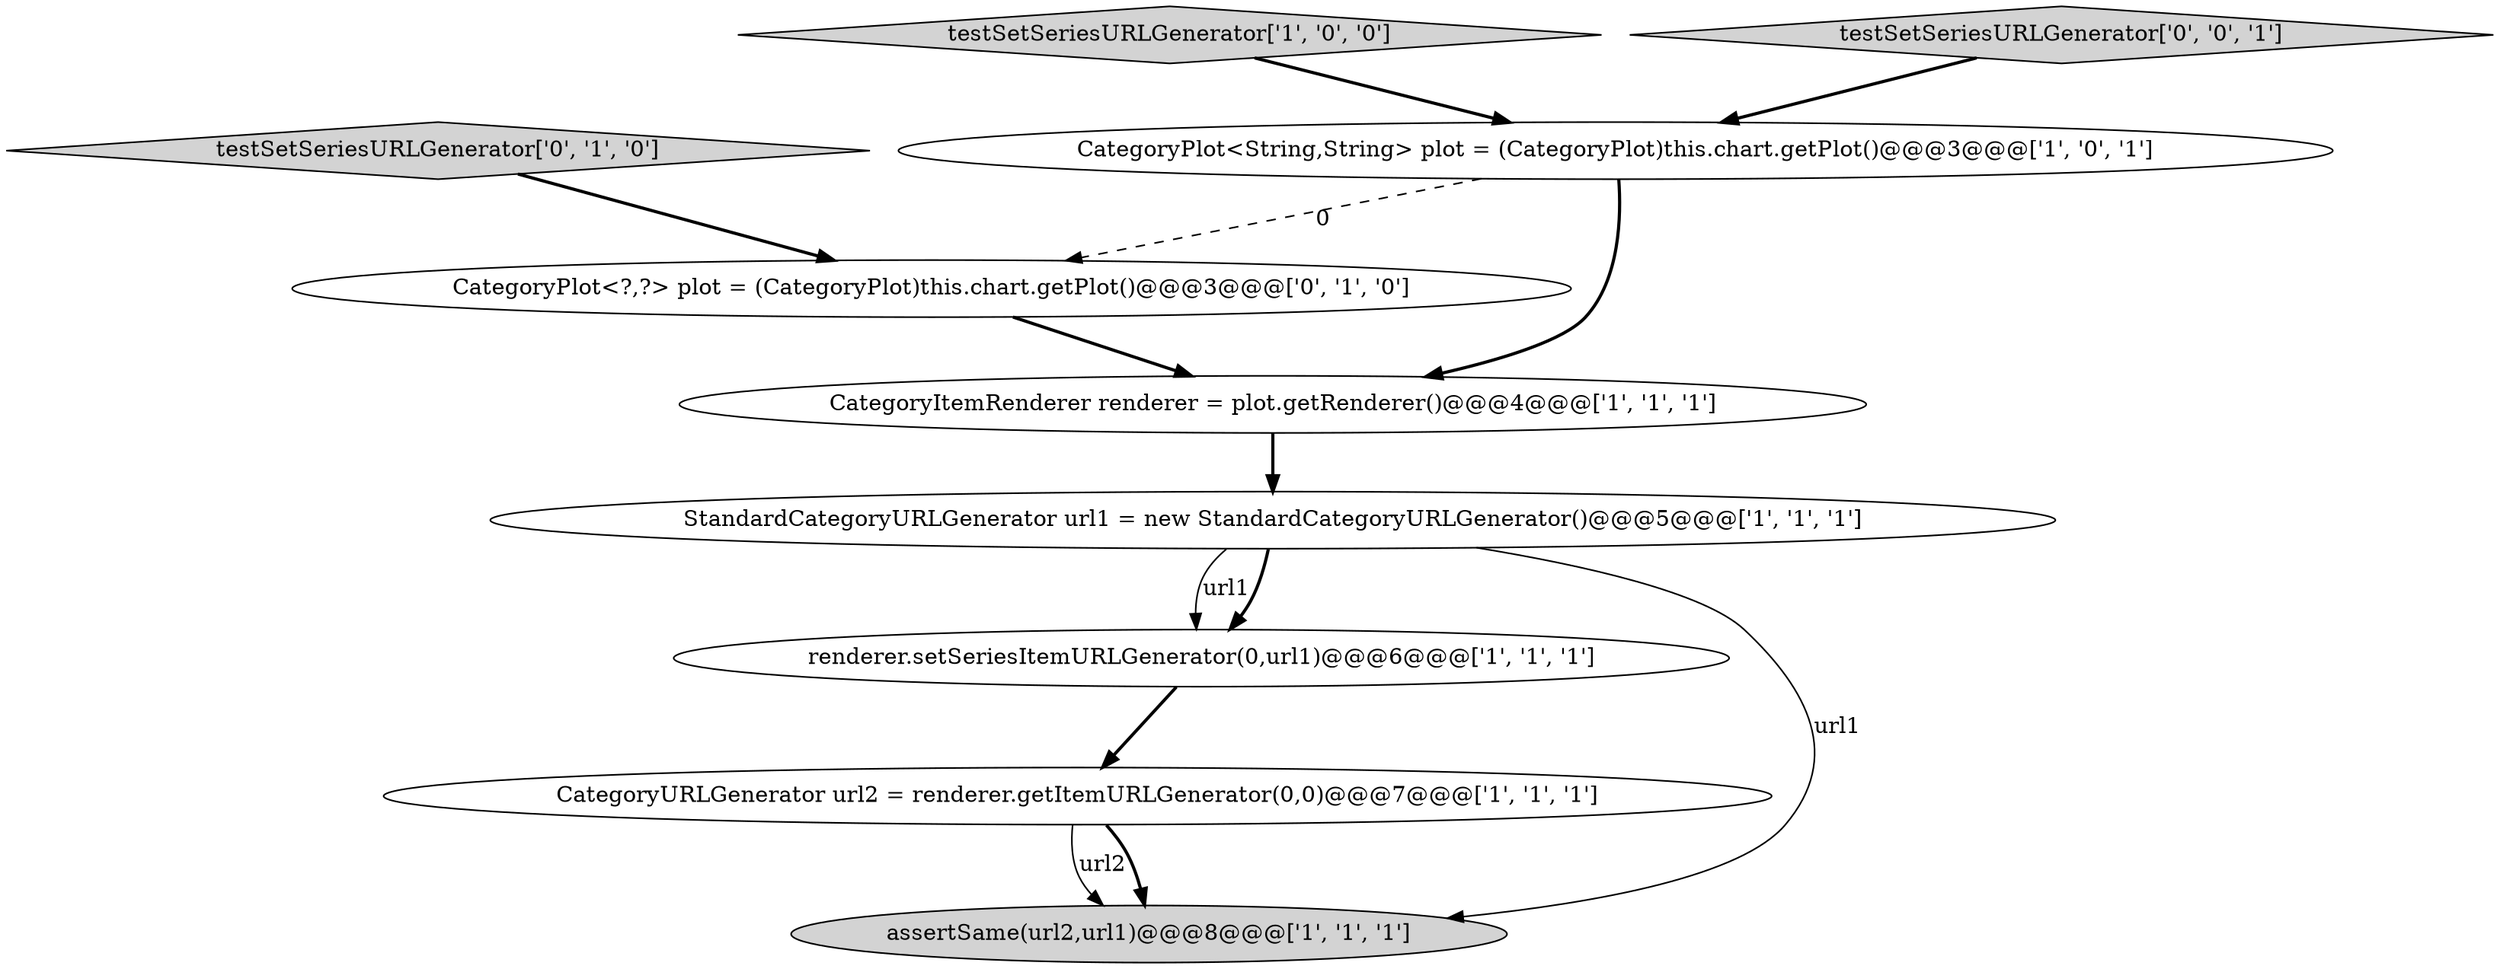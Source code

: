 digraph {
0 [style = filled, label = "renderer.setSeriesItemURLGenerator(0,url1)@@@6@@@['1', '1', '1']", fillcolor = white, shape = ellipse image = "AAA0AAABBB1BBB"];
7 [style = filled, label = "CategoryPlot<?,?> plot = (CategoryPlot)this.chart.getPlot()@@@3@@@['0', '1', '0']", fillcolor = white, shape = ellipse image = "AAA1AAABBB2BBB"];
8 [style = filled, label = "testSetSeriesURLGenerator['0', '1', '0']", fillcolor = lightgray, shape = diamond image = "AAA0AAABBB2BBB"];
5 [style = filled, label = "CategoryPlot<String,String> plot = (CategoryPlot)this.chart.getPlot()@@@3@@@['1', '0', '1']", fillcolor = white, shape = ellipse image = "AAA0AAABBB1BBB"];
6 [style = filled, label = "CategoryURLGenerator url2 = renderer.getItemURLGenerator(0,0)@@@7@@@['1', '1', '1']", fillcolor = white, shape = ellipse image = "AAA0AAABBB1BBB"];
1 [style = filled, label = "testSetSeriesURLGenerator['1', '0', '0']", fillcolor = lightgray, shape = diamond image = "AAA0AAABBB1BBB"];
3 [style = filled, label = "StandardCategoryURLGenerator url1 = new StandardCategoryURLGenerator()@@@5@@@['1', '1', '1']", fillcolor = white, shape = ellipse image = "AAA0AAABBB1BBB"];
4 [style = filled, label = "assertSame(url2,url1)@@@8@@@['1', '1', '1']", fillcolor = lightgray, shape = ellipse image = "AAA0AAABBB1BBB"];
9 [style = filled, label = "testSetSeriesURLGenerator['0', '0', '1']", fillcolor = lightgray, shape = diamond image = "AAA0AAABBB3BBB"];
2 [style = filled, label = "CategoryItemRenderer renderer = plot.getRenderer()@@@4@@@['1', '1', '1']", fillcolor = white, shape = ellipse image = "AAA0AAABBB1BBB"];
5->2 [style = bold, label=""];
0->6 [style = bold, label=""];
8->7 [style = bold, label=""];
3->0 [style = solid, label="url1"];
5->7 [style = dashed, label="0"];
6->4 [style = solid, label="url2"];
6->4 [style = bold, label=""];
3->0 [style = bold, label=""];
9->5 [style = bold, label=""];
3->4 [style = solid, label="url1"];
2->3 [style = bold, label=""];
1->5 [style = bold, label=""];
7->2 [style = bold, label=""];
}
